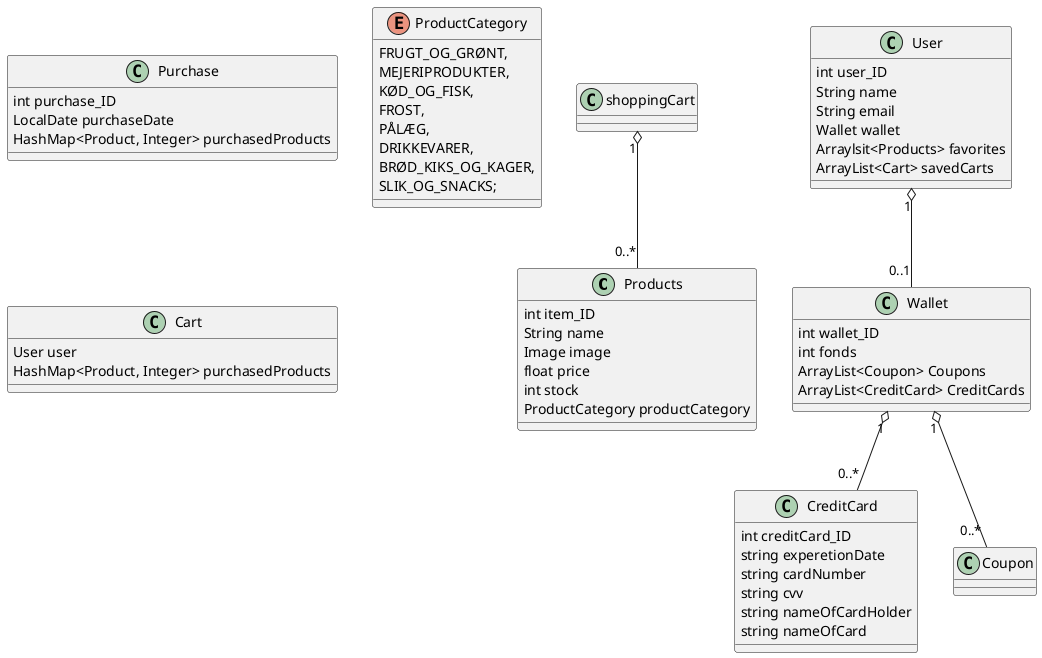 @startuml
class Products {
    int item_ID
    String name
    Image image
    float price
    int stock
    ProductCategory productCategory
}

class User {
    int user_ID
    String name
    String email
    Wallet wallet
    Arraylsit<Products> favorites
    ArrayList<Cart> savedCarts
}


Class Wallet {
    int wallet_ID
    int fonds
    ArrayList<Coupon> Coupons
    ArrayList<CreditCard> CreditCards
}

class CreditCard {
    int creditCard_ID
    string experetionDate
    string cardNumber
    string cvv
    string nameOfCardHolder
    string nameOfCard
}

class Coupon {

}

class Purchase {
    int purchase_ID
    LocalDate purchaseDate
    HashMap<Product, Integer> purchasedProducts
}

enum ProductCategory {
    FRUGT_OG_GRØNT,
    MEJERIPRODUKTER,
    KØD_OG_FISK,
    FROST,
    PÅLÆG,
    DRIKKEVARER,
    BRØD_KIKS_OG_KAGER,
    SLIK_OG_SNACKS;
}

class Cart {
    User user
    HashMap<Product, Integer> purchasedProducts
}

Wallet "1" o-- "0..*" Coupon
Wallet "1" o-- "0..*" CreditCard
User "1" o-- "0..1" Wallet
shoppingCart "1" o-- "0..*" Products

@enduml